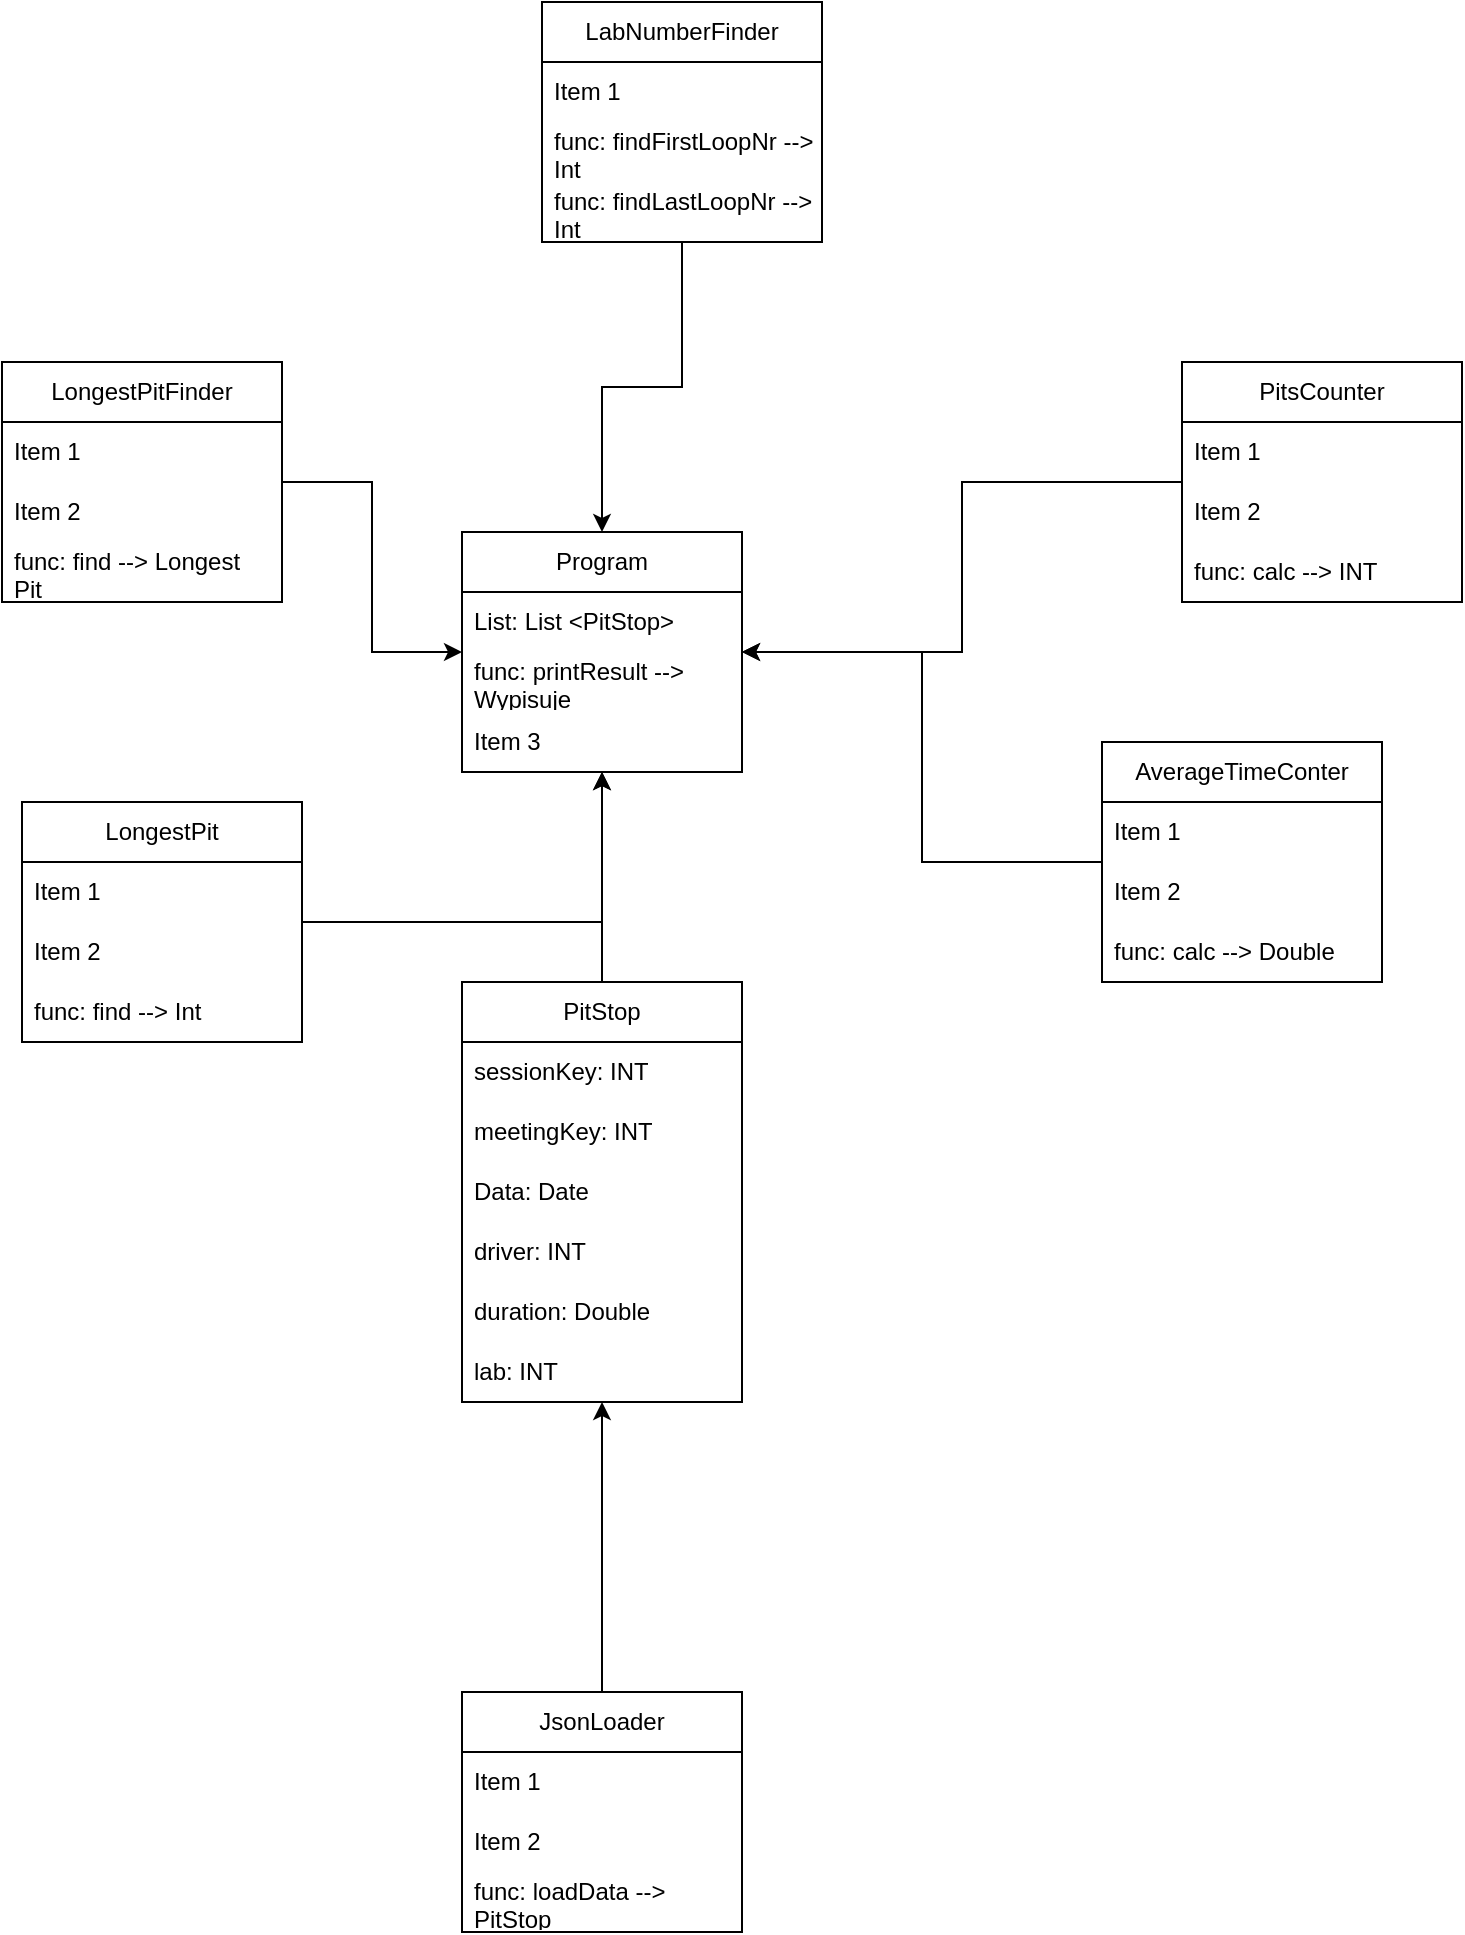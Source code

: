 <mxfile version="27.0.3">
  <diagram name="Page-1" id="VZgiAD5sBmOed-6z1ss6">
    <mxGraphModel dx="2066" dy="1158" grid="1" gridSize="10" guides="1" tooltips="1" connect="1" arrows="1" fold="1" page="1" pageScale="1" pageWidth="850" pageHeight="1100" math="0" shadow="0">
      <root>
        <mxCell id="0" />
        <mxCell id="1" parent="0" />
        <mxCell id="v77TKKlGb2qVnd7LoZxB-37" style="edgeStyle=orthogonalEdgeStyle;rounded=0;orthogonalLoop=1;jettySize=auto;html=1;" edge="1" parent="1" source="v77TKKlGb2qVnd7LoZxB-1" target="v77TKKlGb2qVnd7LoZxB-33">
          <mxGeometry relative="1" as="geometry" />
        </mxCell>
        <mxCell id="v77TKKlGb2qVnd7LoZxB-1" value="PitStop" style="swimlane;fontStyle=0;childLayout=stackLayout;horizontal=1;startSize=30;horizontalStack=0;resizeParent=1;resizeParentMax=0;resizeLast=0;collapsible=1;marginBottom=0;whiteSpace=wrap;html=1;" vertex="1" parent="1">
          <mxGeometry x="270" y="670" width="140" height="210" as="geometry" />
        </mxCell>
        <mxCell id="v77TKKlGb2qVnd7LoZxB-2" value="sessionKey: INT" style="text;strokeColor=none;fillColor=none;align=left;verticalAlign=middle;spacingLeft=4;spacingRight=4;overflow=hidden;points=[[0,0.5],[1,0.5]];portConstraint=eastwest;rotatable=0;whiteSpace=wrap;html=1;" vertex="1" parent="v77TKKlGb2qVnd7LoZxB-1">
          <mxGeometry y="30" width="140" height="30" as="geometry" />
        </mxCell>
        <mxCell id="v77TKKlGb2qVnd7LoZxB-3" value="meetingKey: INT" style="text;strokeColor=none;fillColor=none;align=left;verticalAlign=middle;spacingLeft=4;spacingRight=4;overflow=hidden;points=[[0,0.5],[1,0.5]];portConstraint=eastwest;rotatable=0;whiteSpace=wrap;html=1;" vertex="1" parent="v77TKKlGb2qVnd7LoZxB-1">
          <mxGeometry y="60" width="140" height="30" as="geometry" />
        </mxCell>
        <mxCell id="v77TKKlGb2qVnd7LoZxB-4" value="Data: Date" style="text;strokeColor=none;fillColor=none;align=left;verticalAlign=middle;spacingLeft=4;spacingRight=4;overflow=hidden;points=[[0,0.5],[1,0.5]];portConstraint=eastwest;rotatable=0;whiteSpace=wrap;html=1;" vertex="1" parent="v77TKKlGb2qVnd7LoZxB-1">
          <mxGeometry y="90" width="140" height="30" as="geometry" />
        </mxCell>
        <mxCell id="v77TKKlGb2qVnd7LoZxB-6" value="driver: INT" style="text;strokeColor=none;fillColor=none;align=left;verticalAlign=middle;spacingLeft=4;spacingRight=4;overflow=hidden;points=[[0,0.5],[1,0.5]];portConstraint=eastwest;rotatable=0;whiteSpace=wrap;html=1;" vertex="1" parent="v77TKKlGb2qVnd7LoZxB-1">
          <mxGeometry y="120" width="140" height="30" as="geometry" />
        </mxCell>
        <mxCell id="v77TKKlGb2qVnd7LoZxB-7" value="duration: Double" style="text;strokeColor=none;fillColor=none;align=left;verticalAlign=middle;spacingLeft=4;spacingRight=4;overflow=hidden;points=[[0,0.5],[1,0.5]];portConstraint=eastwest;rotatable=0;whiteSpace=wrap;html=1;" vertex="1" parent="v77TKKlGb2qVnd7LoZxB-1">
          <mxGeometry y="150" width="140" height="30" as="geometry" />
        </mxCell>
        <mxCell id="v77TKKlGb2qVnd7LoZxB-5" value="lab: INT" style="text;strokeColor=none;fillColor=none;align=left;verticalAlign=middle;spacingLeft=4;spacingRight=4;overflow=hidden;points=[[0,0.5],[1,0.5]];portConstraint=eastwest;rotatable=0;whiteSpace=wrap;html=1;" vertex="1" parent="v77TKKlGb2qVnd7LoZxB-1">
          <mxGeometry y="180" width="140" height="30" as="geometry" />
        </mxCell>
        <mxCell id="v77TKKlGb2qVnd7LoZxB-12" style="edgeStyle=orthogonalEdgeStyle;rounded=0;orthogonalLoop=1;jettySize=auto;html=1;" edge="1" parent="1" source="v77TKKlGb2qVnd7LoZxB-8" target="v77TKKlGb2qVnd7LoZxB-1">
          <mxGeometry relative="1" as="geometry" />
        </mxCell>
        <mxCell id="v77TKKlGb2qVnd7LoZxB-8" value="JsonLoader" style="swimlane;fontStyle=0;childLayout=stackLayout;horizontal=1;startSize=30;horizontalStack=0;resizeParent=1;resizeParentMax=0;resizeLast=0;collapsible=1;marginBottom=0;whiteSpace=wrap;html=1;" vertex="1" parent="1">
          <mxGeometry x="270" y="1025" width="140" height="120" as="geometry" />
        </mxCell>
        <mxCell id="v77TKKlGb2qVnd7LoZxB-9" value="Item 1" style="text;strokeColor=none;fillColor=none;align=left;verticalAlign=middle;spacingLeft=4;spacingRight=4;overflow=hidden;points=[[0,0.5],[1,0.5]];portConstraint=eastwest;rotatable=0;whiteSpace=wrap;html=1;" vertex="1" parent="v77TKKlGb2qVnd7LoZxB-8">
          <mxGeometry y="30" width="140" height="30" as="geometry" />
        </mxCell>
        <mxCell id="v77TKKlGb2qVnd7LoZxB-10" value="Item 2" style="text;strokeColor=none;fillColor=none;align=left;verticalAlign=middle;spacingLeft=4;spacingRight=4;overflow=hidden;points=[[0,0.5],[1,0.5]];portConstraint=eastwest;rotatable=0;whiteSpace=wrap;html=1;" vertex="1" parent="v77TKKlGb2qVnd7LoZxB-8">
          <mxGeometry y="60" width="140" height="30" as="geometry" />
        </mxCell>
        <mxCell id="v77TKKlGb2qVnd7LoZxB-11" value="func: loadData --&amp;gt; PitStop" style="text;strokeColor=none;fillColor=none;align=left;verticalAlign=middle;spacingLeft=4;spacingRight=4;overflow=hidden;points=[[0,0.5],[1,0.5]];portConstraint=eastwest;rotatable=0;whiteSpace=wrap;html=1;" vertex="1" parent="v77TKKlGb2qVnd7LoZxB-8">
          <mxGeometry y="90" width="140" height="30" as="geometry" />
        </mxCell>
        <mxCell id="v77TKKlGb2qVnd7LoZxB-40" style="edgeStyle=orthogonalEdgeStyle;rounded=0;orthogonalLoop=1;jettySize=auto;html=1;" edge="1" parent="1" source="v77TKKlGb2qVnd7LoZxB-13" target="v77TKKlGb2qVnd7LoZxB-33">
          <mxGeometry relative="1" as="geometry" />
        </mxCell>
        <mxCell id="v77TKKlGb2qVnd7LoZxB-13" value="PitsCounter" style="swimlane;fontStyle=0;childLayout=stackLayout;horizontal=1;startSize=30;horizontalStack=0;resizeParent=1;resizeParentMax=0;resizeLast=0;collapsible=1;marginBottom=0;whiteSpace=wrap;html=1;" vertex="1" parent="1">
          <mxGeometry x="630" y="360" width="140" height="120" as="geometry" />
        </mxCell>
        <mxCell id="v77TKKlGb2qVnd7LoZxB-14" value="Item 1" style="text;strokeColor=none;fillColor=none;align=left;verticalAlign=middle;spacingLeft=4;spacingRight=4;overflow=hidden;points=[[0,0.5],[1,0.5]];portConstraint=eastwest;rotatable=0;whiteSpace=wrap;html=1;" vertex="1" parent="v77TKKlGb2qVnd7LoZxB-13">
          <mxGeometry y="30" width="140" height="30" as="geometry" />
        </mxCell>
        <mxCell id="v77TKKlGb2qVnd7LoZxB-15" value="Item 2" style="text;strokeColor=none;fillColor=none;align=left;verticalAlign=middle;spacingLeft=4;spacingRight=4;overflow=hidden;points=[[0,0.5],[1,0.5]];portConstraint=eastwest;rotatable=0;whiteSpace=wrap;html=1;" vertex="1" parent="v77TKKlGb2qVnd7LoZxB-13">
          <mxGeometry y="60" width="140" height="30" as="geometry" />
        </mxCell>
        <mxCell id="v77TKKlGb2qVnd7LoZxB-16" value="func: calc --&amp;gt; INT" style="text;strokeColor=none;fillColor=none;align=left;verticalAlign=middle;spacingLeft=4;spacingRight=4;overflow=hidden;points=[[0,0.5],[1,0.5]];portConstraint=eastwest;rotatable=0;whiteSpace=wrap;html=1;" vertex="1" parent="v77TKKlGb2qVnd7LoZxB-13">
          <mxGeometry y="90" width="140" height="30" as="geometry" />
        </mxCell>
        <mxCell id="v77TKKlGb2qVnd7LoZxB-38" style="edgeStyle=orthogonalEdgeStyle;rounded=0;orthogonalLoop=1;jettySize=auto;html=1;" edge="1" parent="1" source="v77TKKlGb2qVnd7LoZxB-17" target="v77TKKlGb2qVnd7LoZxB-33">
          <mxGeometry relative="1" as="geometry" />
        </mxCell>
        <mxCell id="v77TKKlGb2qVnd7LoZxB-17" value="LongestPitFinder" style="swimlane;fontStyle=0;childLayout=stackLayout;horizontal=1;startSize=30;horizontalStack=0;resizeParent=1;resizeParentMax=0;resizeLast=0;collapsible=1;marginBottom=0;whiteSpace=wrap;html=1;" vertex="1" parent="1">
          <mxGeometry x="40" y="360" width="140" height="120" as="geometry" />
        </mxCell>
        <mxCell id="v77TKKlGb2qVnd7LoZxB-18" value="Item 1" style="text;strokeColor=none;fillColor=none;align=left;verticalAlign=middle;spacingLeft=4;spacingRight=4;overflow=hidden;points=[[0,0.5],[1,0.5]];portConstraint=eastwest;rotatable=0;whiteSpace=wrap;html=1;" vertex="1" parent="v77TKKlGb2qVnd7LoZxB-17">
          <mxGeometry y="30" width="140" height="30" as="geometry" />
        </mxCell>
        <mxCell id="v77TKKlGb2qVnd7LoZxB-19" value="Item 2" style="text;strokeColor=none;fillColor=none;align=left;verticalAlign=middle;spacingLeft=4;spacingRight=4;overflow=hidden;points=[[0,0.5],[1,0.5]];portConstraint=eastwest;rotatable=0;whiteSpace=wrap;html=1;" vertex="1" parent="v77TKKlGb2qVnd7LoZxB-17">
          <mxGeometry y="60" width="140" height="30" as="geometry" />
        </mxCell>
        <mxCell id="v77TKKlGb2qVnd7LoZxB-20" value="func: find --&amp;gt; Longest Pit" style="text;strokeColor=none;fillColor=none;align=left;verticalAlign=middle;spacingLeft=4;spacingRight=4;overflow=hidden;points=[[0,0.5],[1,0.5]];portConstraint=eastwest;rotatable=0;whiteSpace=wrap;html=1;" vertex="1" parent="v77TKKlGb2qVnd7LoZxB-17">
          <mxGeometry y="90" width="140" height="30" as="geometry" />
        </mxCell>
        <mxCell id="v77TKKlGb2qVnd7LoZxB-43" style="edgeStyle=orthogonalEdgeStyle;rounded=0;orthogonalLoop=1;jettySize=auto;html=1;" edge="1" parent="1" source="v77TKKlGb2qVnd7LoZxB-21" target="v77TKKlGb2qVnd7LoZxB-33">
          <mxGeometry relative="1" as="geometry" />
        </mxCell>
        <mxCell id="v77TKKlGb2qVnd7LoZxB-21" value="LongestPit" style="swimlane;fontStyle=0;childLayout=stackLayout;horizontal=1;startSize=30;horizontalStack=0;resizeParent=1;resizeParentMax=0;resizeLast=0;collapsible=1;marginBottom=0;whiteSpace=wrap;html=1;" vertex="1" parent="1">
          <mxGeometry x="50" y="580" width="140" height="120" as="geometry" />
        </mxCell>
        <mxCell id="v77TKKlGb2qVnd7LoZxB-22" value="Item 1" style="text;strokeColor=none;fillColor=none;align=left;verticalAlign=middle;spacingLeft=4;spacingRight=4;overflow=hidden;points=[[0,0.5],[1,0.5]];portConstraint=eastwest;rotatable=0;whiteSpace=wrap;html=1;" vertex="1" parent="v77TKKlGb2qVnd7LoZxB-21">
          <mxGeometry y="30" width="140" height="30" as="geometry" />
        </mxCell>
        <mxCell id="v77TKKlGb2qVnd7LoZxB-23" value="Item 2" style="text;strokeColor=none;fillColor=none;align=left;verticalAlign=middle;spacingLeft=4;spacingRight=4;overflow=hidden;points=[[0,0.5],[1,0.5]];portConstraint=eastwest;rotatable=0;whiteSpace=wrap;html=1;" vertex="1" parent="v77TKKlGb2qVnd7LoZxB-21">
          <mxGeometry y="60" width="140" height="30" as="geometry" />
        </mxCell>
        <mxCell id="v77TKKlGb2qVnd7LoZxB-24" value="func: find --&amp;gt; Int" style="text;strokeColor=none;fillColor=none;align=left;verticalAlign=middle;spacingLeft=4;spacingRight=4;overflow=hidden;points=[[0,0.5],[1,0.5]];portConstraint=eastwest;rotatable=0;whiteSpace=wrap;html=1;" vertex="1" parent="v77TKKlGb2qVnd7LoZxB-21">
          <mxGeometry y="90" width="140" height="30" as="geometry" />
        </mxCell>
        <mxCell id="v77TKKlGb2qVnd7LoZxB-42" style="edgeStyle=orthogonalEdgeStyle;rounded=0;orthogonalLoop=1;jettySize=auto;html=1;" edge="1" parent="1" source="v77TKKlGb2qVnd7LoZxB-25" target="v77TKKlGb2qVnd7LoZxB-33">
          <mxGeometry relative="1" as="geometry" />
        </mxCell>
        <mxCell id="v77TKKlGb2qVnd7LoZxB-25" value="AverageTimeConter" style="swimlane;fontStyle=0;childLayout=stackLayout;horizontal=1;startSize=30;horizontalStack=0;resizeParent=1;resizeParentMax=0;resizeLast=0;collapsible=1;marginBottom=0;whiteSpace=wrap;html=1;" vertex="1" parent="1">
          <mxGeometry x="590" y="550" width="140" height="120" as="geometry" />
        </mxCell>
        <mxCell id="v77TKKlGb2qVnd7LoZxB-26" value="Item 1" style="text;strokeColor=none;fillColor=none;align=left;verticalAlign=middle;spacingLeft=4;spacingRight=4;overflow=hidden;points=[[0,0.5],[1,0.5]];portConstraint=eastwest;rotatable=0;whiteSpace=wrap;html=1;" vertex="1" parent="v77TKKlGb2qVnd7LoZxB-25">
          <mxGeometry y="30" width="140" height="30" as="geometry" />
        </mxCell>
        <mxCell id="v77TKKlGb2qVnd7LoZxB-27" value="Item 2" style="text;strokeColor=none;fillColor=none;align=left;verticalAlign=middle;spacingLeft=4;spacingRight=4;overflow=hidden;points=[[0,0.5],[1,0.5]];portConstraint=eastwest;rotatable=0;whiteSpace=wrap;html=1;" vertex="1" parent="v77TKKlGb2qVnd7LoZxB-25">
          <mxGeometry y="60" width="140" height="30" as="geometry" />
        </mxCell>
        <mxCell id="v77TKKlGb2qVnd7LoZxB-28" value="func: calc --&amp;gt; Double" style="text;strokeColor=none;fillColor=none;align=left;verticalAlign=middle;spacingLeft=4;spacingRight=4;overflow=hidden;points=[[0,0.5],[1,0.5]];portConstraint=eastwest;rotatable=0;whiteSpace=wrap;html=1;" vertex="1" parent="v77TKKlGb2qVnd7LoZxB-25">
          <mxGeometry y="90" width="140" height="30" as="geometry" />
        </mxCell>
        <mxCell id="v77TKKlGb2qVnd7LoZxB-39" style="edgeStyle=orthogonalEdgeStyle;rounded=0;orthogonalLoop=1;jettySize=auto;html=1;" edge="1" parent="1" source="v77TKKlGb2qVnd7LoZxB-29" target="v77TKKlGb2qVnd7LoZxB-33">
          <mxGeometry relative="1" as="geometry" />
        </mxCell>
        <mxCell id="v77TKKlGb2qVnd7LoZxB-29" value="LabNumberFinder" style="swimlane;fontStyle=0;childLayout=stackLayout;horizontal=1;startSize=30;horizontalStack=0;resizeParent=1;resizeParentMax=0;resizeLast=0;collapsible=1;marginBottom=0;whiteSpace=wrap;html=1;" vertex="1" parent="1">
          <mxGeometry x="310" y="180" width="140" height="120" as="geometry" />
        </mxCell>
        <mxCell id="v77TKKlGb2qVnd7LoZxB-30" value="Item 1" style="text;strokeColor=none;fillColor=none;align=left;verticalAlign=middle;spacingLeft=4;spacingRight=4;overflow=hidden;points=[[0,0.5],[1,0.5]];portConstraint=eastwest;rotatable=0;whiteSpace=wrap;html=1;" vertex="1" parent="v77TKKlGb2qVnd7LoZxB-29">
          <mxGeometry y="30" width="140" height="30" as="geometry" />
        </mxCell>
        <mxCell id="v77TKKlGb2qVnd7LoZxB-31" value="func: findFirstLoopNr --&amp;gt; Int" style="text;strokeColor=none;fillColor=none;align=left;verticalAlign=middle;spacingLeft=4;spacingRight=4;overflow=hidden;points=[[0,0.5],[1,0.5]];portConstraint=eastwest;rotatable=0;whiteSpace=wrap;html=1;" vertex="1" parent="v77TKKlGb2qVnd7LoZxB-29">
          <mxGeometry y="60" width="140" height="30" as="geometry" />
        </mxCell>
        <mxCell id="v77TKKlGb2qVnd7LoZxB-32" value="func: findLastLoopNr --&amp;gt; Int" style="text;strokeColor=none;fillColor=none;align=left;verticalAlign=middle;spacingLeft=4;spacingRight=4;overflow=hidden;points=[[0,0.5],[1,0.5]];portConstraint=eastwest;rotatable=0;whiteSpace=wrap;html=1;" vertex="1" parent="v77TKKlGb2qVnd7LoZxB-29">
          <mxGeometry y="90" width="140" height="30" as="geometry" />
        </mxCell>
        <mxCell id="v77TKKlGb2qVnd7LoZxB-33" value="Program" style="swimlane;fontStyle=0;childLayout=stackLayout;horizontal=1;startSize=30;horizontalStack=0;resizeParent=1;resizeParentMax=0;resizeLast=0;collapsible=1;marginBottom=0;whiteSpace=wrap;html=1;" vertex="1" parent="1">
          <mxGeometry x="270" y="445" width="140" height="120" as="geometry" />
        </mxCell>
        <mxCell id="v77TKKlGb2qVnd7LoZxB-34" value="List: List &amp;lt;PitStop&amp;gt;" style="text;strokeColor=none;fillColor=none;align=left;verticalAlign=middle;spacingLeft=4;spacingRight=4;overflow=hidden;points=[[0,0.5],[1,0.5]];portConstraint=eastwest;rotatable=0;whiteSpace=wrap;html=1;" vertex="1" parent="v77TKKlGb2qVnd7LoZxB-33">
          <mxGeometry y="30" width="140" height="30" as="geometry" />
        </mxCell>
        <mxCell id="v77TKKlGb2qVnd7LoZxB-35" value="func: printResult --&amp;gt; Wypisuje" style="text;strokeColor=none;fillColor=none;align=left;verticalAlign=middle;spacingLeft=4;spacingRight=4;overflow=hidden;points=[[0,0.5],[1,0.5]];portConstraint=eastwest;rotatable=0;whiteSpace=wrap;html=1;" vertex="1" parent="v77TKKlGb2qVnd7LoZxB-33">
          <mxGeometry y="60" width="140" height="30" as="geometry" />
        </mxCell>
        <mxCell id="v77TKKlGb2qVnd7LoZxB-36" value="Item 3" style="text;strokeColor=none;fillColor=none;align=left;verticalAlign=middle;spacingLeft=4;spacingRight=4;overflow=hidden;points=[[0,0.5],[1,0.5]];portConstraint=eastwest;rotatable=0;whiteSpace=wrap;html=1;" vertex="1" parent="v77TKKlGb2qVnd7LoZxB-33">
          <mxGeometry y="90" width="140" height="30" as="geometry" />
        </mxCell>
      </root>
    </mxGraphModel>
  </diagram>
</mxfile>

